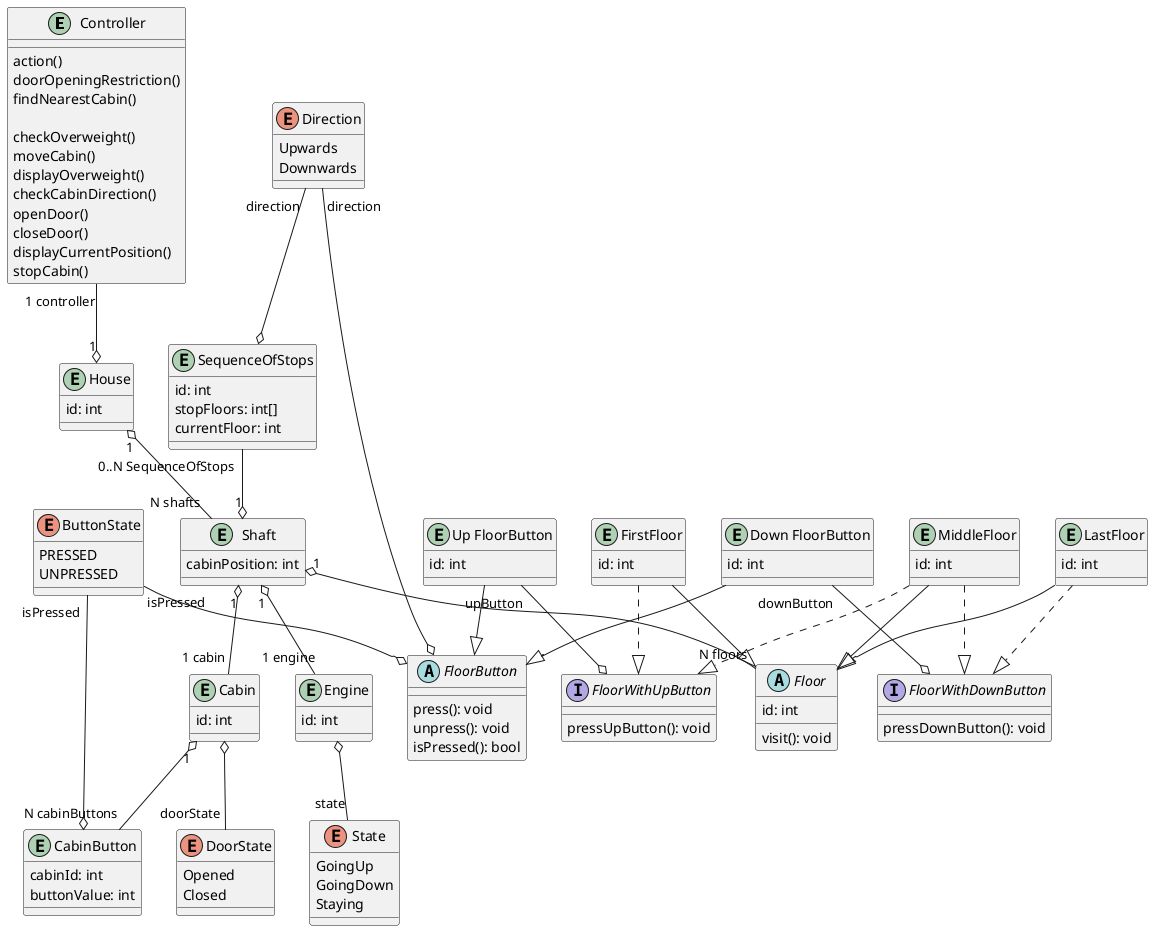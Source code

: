 @startuml
entity "Controller"{

action()
doorOpeningRestriction()
findNearestCabin()

checkOverweight()
moveCabin()
displayOverweight()
checkCabinDirection()
openDoor()
closeDoor()
displayCurrentPosition()
stopCabin()
}

enum DoorState{
Opened
Closed
}

entity Cabin{
id: int
}

entity SequenceOfStops {
id: int
stopFloors: int[]
currentFloor: int
}

Direction "direction" --o SequenceOfStops


enum State{
GoingUp
GoingDown
Staying
}

enum Direction{
Upwards
Downwards
}

enum ButtonState{
PRESSED
UNPRESSED
}

entity "CabinButton"{
cabinId: int
buttonValue: int
}


abstract "FloorButton"{
  press(): void
  unpress(): void
  isPressed(): bool
}

entity "Up FloorButton" {
  id: int
}

entity "Down FloorButton" {
 id: int
}

"Up FloorButton" --|> "FloorButton"
"Down FloorButton" --|> "FloorButton"

abstract Floor{
  id: int
  visit(): void
}

interface FloorWithUpButton {
  pressUpButton(): void
}

"Up FloorButton" "upButton" --o FloorWithUpButton

interface FloorWithDownButton {
 pressDownButton(): void
}

"Down FloorButton" "downButton" --o FloorWithDownButton

entity FirstFloor {
  id: int
}

FirstFloor --|> Floor
FirstFloor ..|> FloorWithUpButton

entity LastFloor {
  id: int
}

LastFloor --|> Floor
LastFloor ..|> FloorWithDownButton

entity MiddleFloor {
  id: int
}

MiddleFloor --|> Floor
MiddleFloor ..|> FloorWithUpButton
MiddleFloor ..|> FloorWithDownButton

Direction "direction" --o "FloorButton"

Cabin "1" o-- "N cabinButtons" "CabinButton"
ButtonState "isPressed " --o "FloorButton"
ButtonState "isPressed " --o "CabinButton"

entity Engine {
  id: int
}

Engine o-- "state" State

entity Shaft {
  cabinPosition: int
}

Shaft "1" o-- "1 engine" Engine

entity House {
  id: int
}

Shaft "1" o-- "N floors" Floor
House "1" o-- "N shafts" Shaft

Controller "1 controller" --o "1" House
Shaft "1" o-- "1 cabin" Cabin

Cabin o-- "doorState" DoorState

SequenceOfStops "0..N SequenceOfStops" --o "1" Shaft
@enduml
